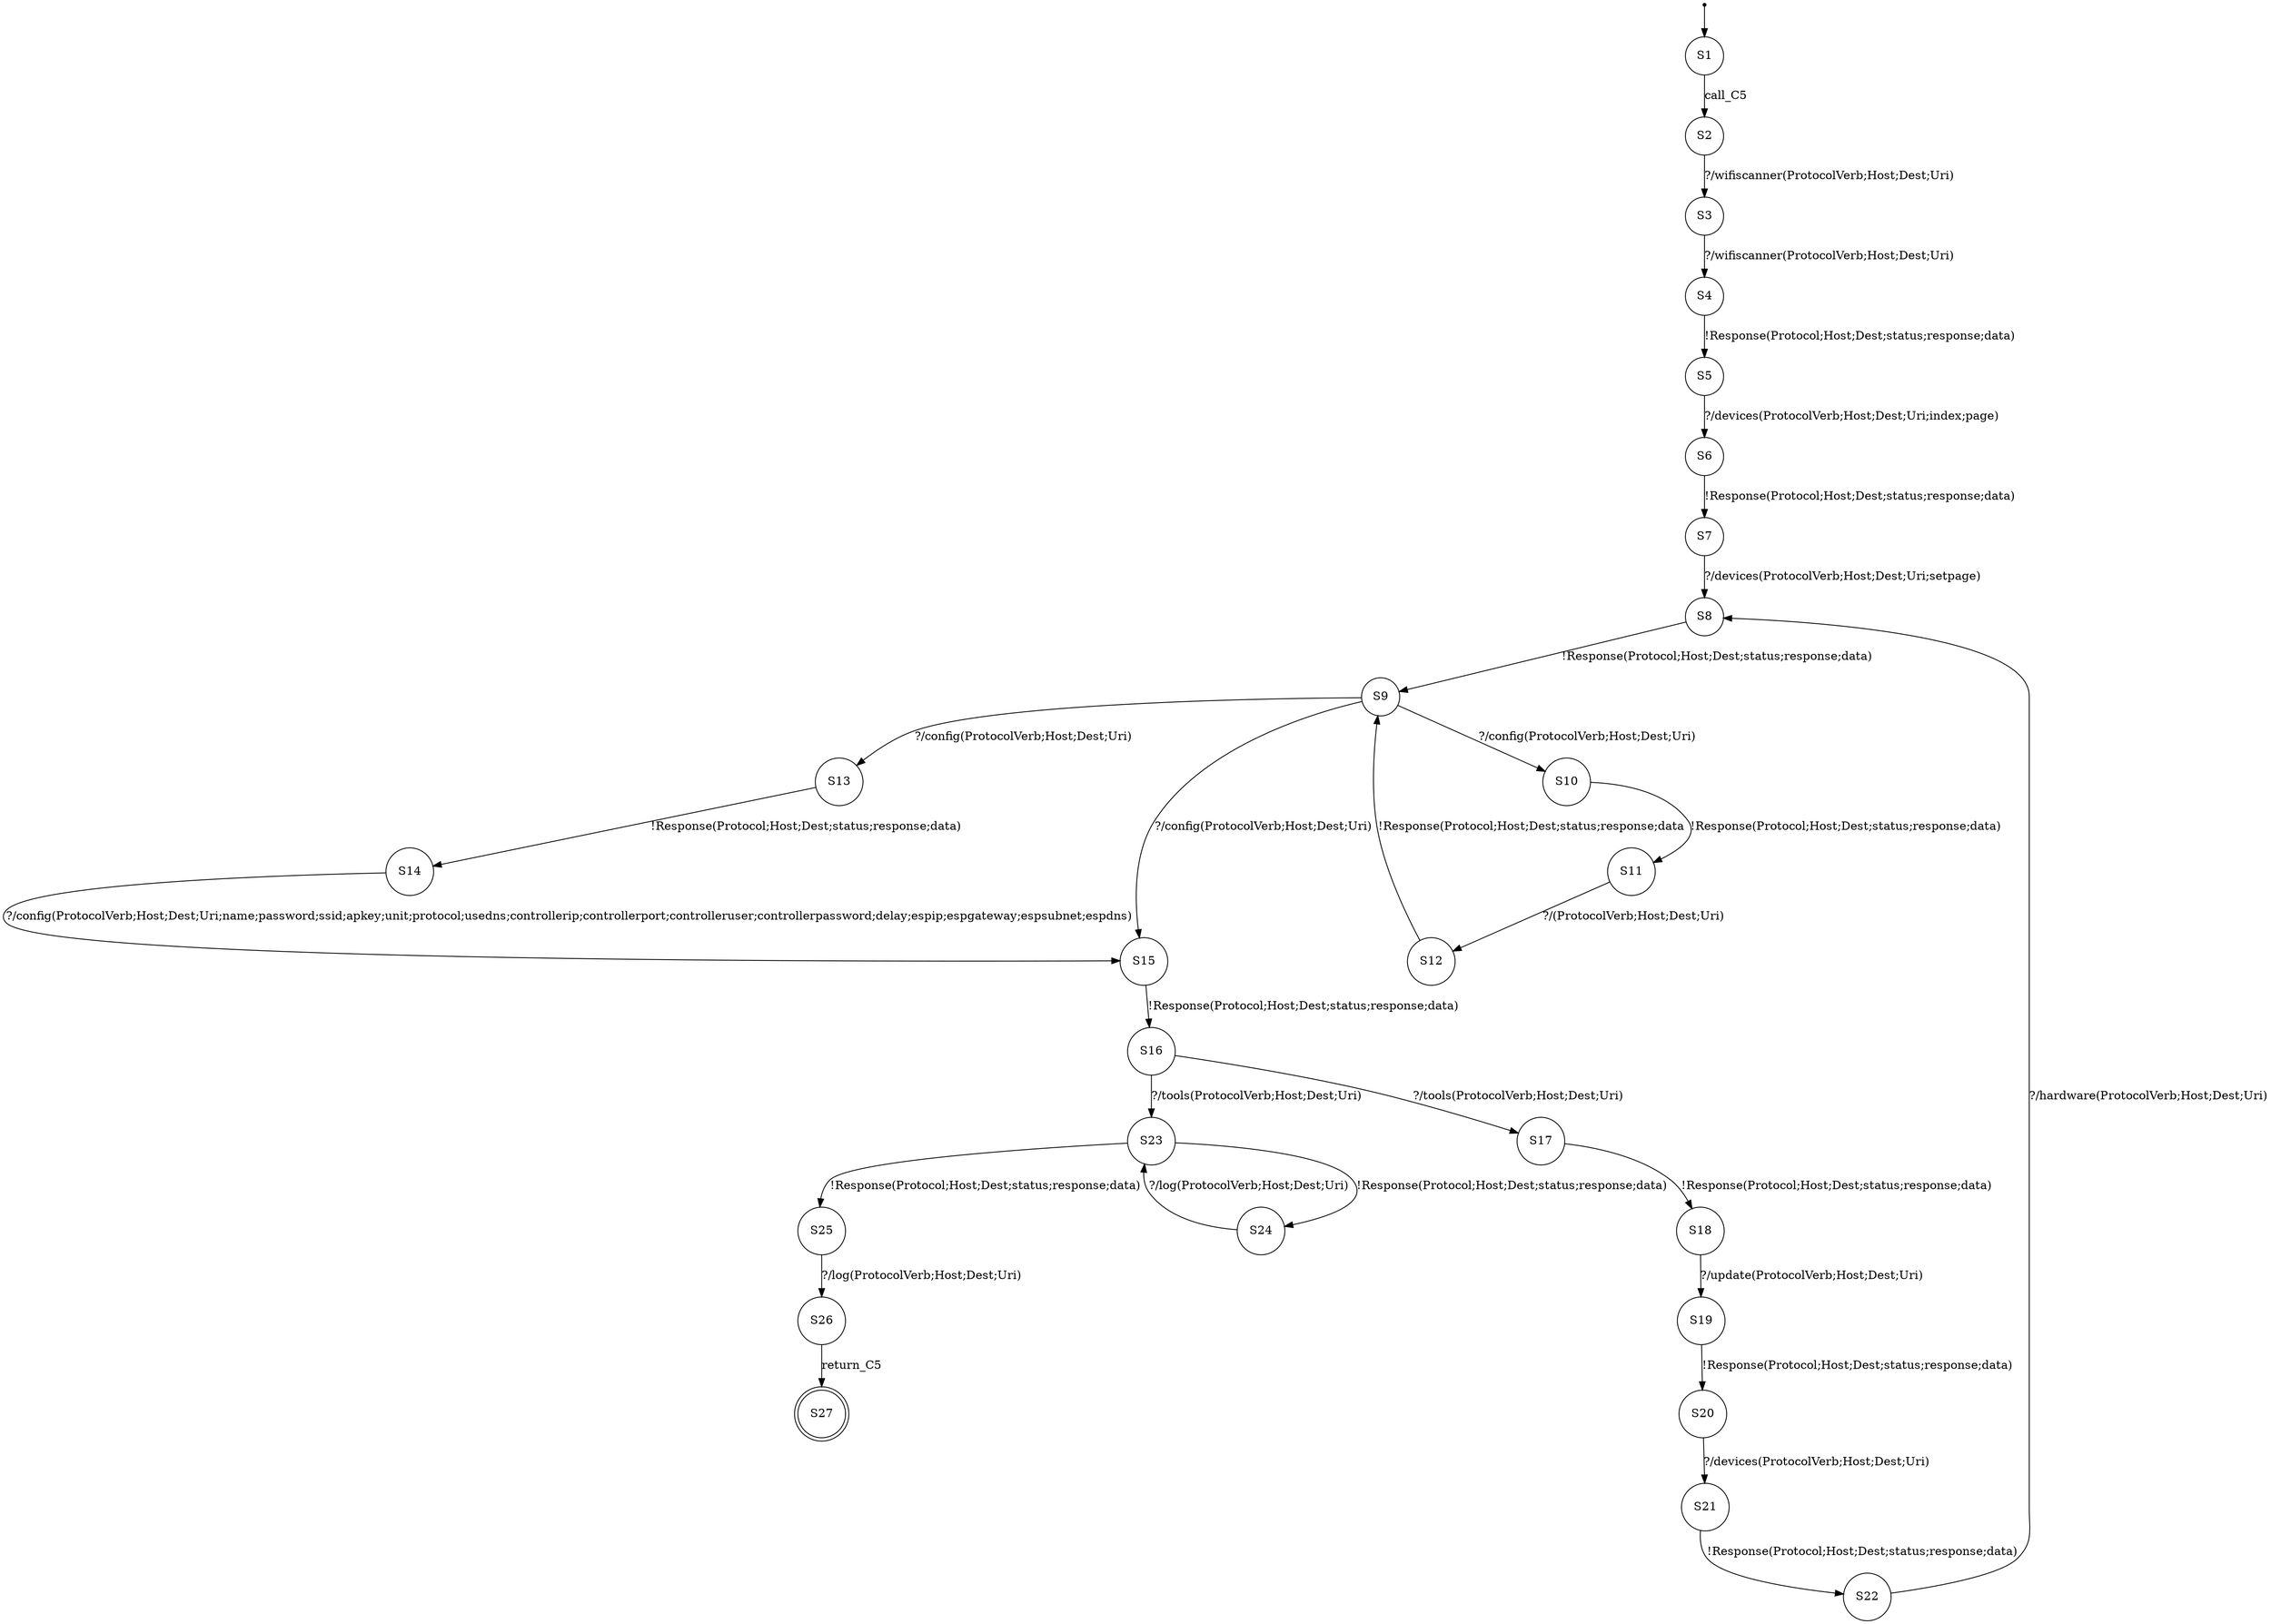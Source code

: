 digraph LTS {
S00[shape=point]
S1[label=S1,shape=circle];
S2[label=S2,shape=circle];
S3[label=S3,shape=circle];
S4[label=S4,shape=circle];
S5[label=S5,shape=circle];
S6[label=S6,shape=circle];
S7[label=S7,shape=circle];
S8[label=S8,shape=circle];
S9[label=S9,shape=circle];
S10[label=S10,shape=circle];
S11[label=S11,shape=circle];
S12[label=S12,shape=circle];
S13[label=S13,shape=circle];
S14[label=S14,shape=circle];
S15[label=S15,shape=circle];
S16[label=S16,shape=circle];
S17[label=S17,shape=circle];
S18[label=S18,shape=circle];
S19[label=S19,shape=circle];
S20[label=S20,shape=circle];
S21[label=S21,shape=circle];
S22[label=S22,shape=circle];
S23[label=S23,shape=circle];
S24[label=S24,shape=circle];
S25[label=S25,shape=circle];
S26[label=S26,shape=circle];
S27[label=S27,shape=doublecircle];
S00 -> S1
S1 -> S2[label ="call_C5"];
S2 -> S3[label ="?/wifiscanner(ProtocolVerb;Host;Dest;Uri)"];
S3 -> S4[label ="?/wifiscanner(ProtocolVerb;Host;Dest;Uri)"];
S4 -> S5[label ="!Response(Protocol;Host;Dest;status;response;data)"];
S5 -> S6[label ="?/devices(ProtocolVerb;Host;Dest;Uri;index;page)"];
S6 -> S7[label ="!Response(Protocol;Host;Dest;status;response;data)"];
S7 -> S8[label ="?/devices(ProtocolVerb;Host;Dest;Uri;setpage)"];
S8 -> S9[label ="!Response(Protocol;Host;Dest;status;response;data)"];
S9 -> S10[label ="?/config(ProtocolVerb;Host;Dest;Uri)"];
S9 -> S13[label ="?/config(ProtocolVerb;Host;Dest;Uri)"];
S9 -> S15[label ="?/config(ProtocolVerb;Host;Dest;Uri)"];
S10 -> S11[label ="!Response(Protocol;Host;Dest;status;response;data)"];
S11 -> S12[label ="?/(ProtocolVerb;Host;Dest;Uri)"];
S12 -> S9[label ="!Response(Protocol;Host;Dest;status;response;data"];
S13 -> S14[label ="!Response(Protocol;Host;Dest;status;response;data)"];
S14 -> S15[label ="?/config(ProtocolVerb;Host;Dest;Uri;name;password;ssid;apkey;unit;protocol;usedns;controllerip;controllerport;controlleruser;controllerpassword;delay;espip;espgateway;espsubnet;espdns)"];
S15 -> S16[label ="!Response(Protocol;Host;Dest;status;response;data)"];
S16 -> S17[label ="?/tools(ProtocolVerb;Host;Dest;Uri)"];
S16 -> S23[label ="?/tools(ProtocolVerb;Host;Dest;Uri)"];
S17 -> S18[label ="!Response(Protocol;Host;Dest;status;response;data)"];
S18 -> S19[label ="?/update(ProtocolVerb;Host;Dest;Uri)"];
S19 -> S20[label ="!Response(Protocol;Host;Dest;status;response;data)"];
S20 -> S21[label ="?/devices(ProtocolVerb;Host;Dest;Uri)"];
S21 -> S22[label ="!Response(Protocol;Host;Dest;status;response;data)"];
S22 -> S8[label ="?/hardware(ProtocolVerb;Host;Dest;Uri)"];
S23 -> S24[label ="!Response(Protocol;Host;Dest;status;response;data)"];
S23 -> S25[label ="!Response(Protocol;Host;Dest;status;response;data)"];
S24 -> S23[label ="?/log(ProtocolVerb;Host;Dest;Uri)"];
S25 -> S26[label ="?/log(ProtocolVerb;Host;Dest;Uri)"];
S26 -> S27[label ="return_C5"];
}
